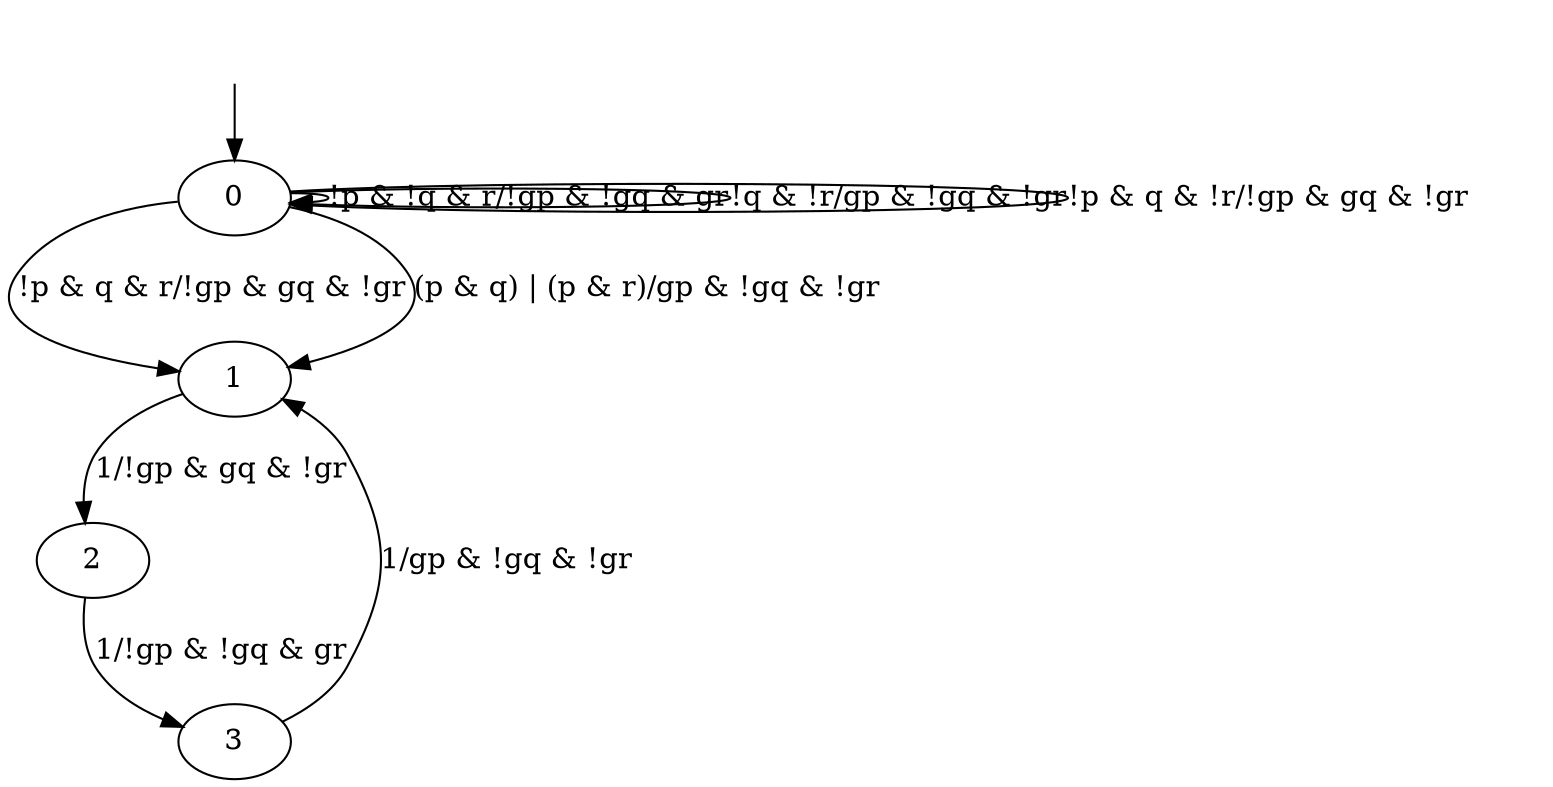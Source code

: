 digraph Model_623 {
0 [label="0"];
1 [label="1"];
2 [label="2"];
3 [label="3"];
0 -> 0  [label="!p & !q & r/!gp & !gq & gr"];
0 -> 0  [label="!q & !r/gp & !gq & !gr"];
0 -> 1  [label="!p & q & r/!gp & gq & !gr"];
0 -> 1  [label="(p & q) | (p & r)/gp & !gq & !gr"];
0 -> 0  [label="!p & q & !r/!gp & gq & !gr"];
1 -> 2  [label="1/!gp & gq & !gr"];
2 -> 3  [label="1/!gp & !gq & gr"];
3 -> 1  [label="1/gp & !gq & !gr"];
__start0 [label="", shape=none];
__start0 -> 0  [label=""];
}
